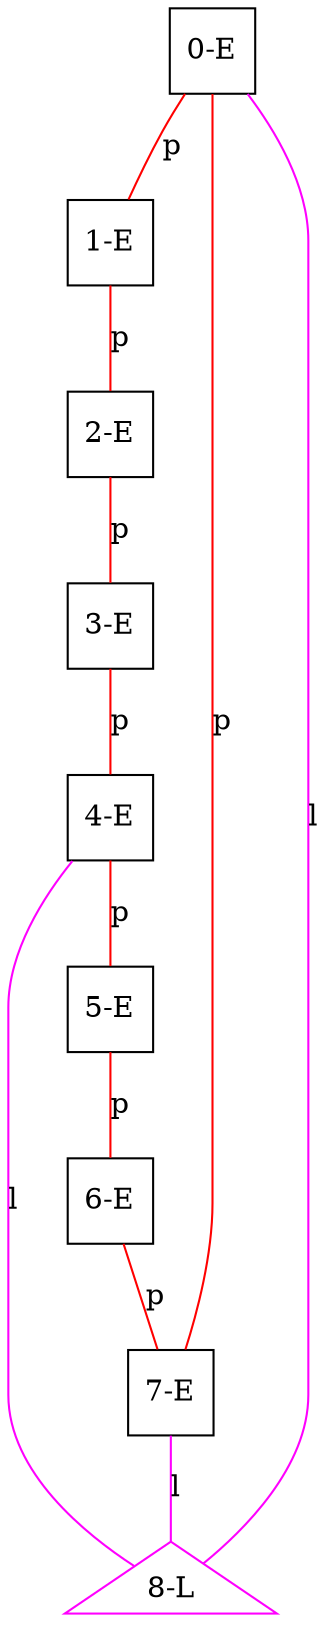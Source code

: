 graph ProteinGraph {
    0 [label="0-E" shape=square color=black];
    1 [label="1-E" shape=square color=black];
    2 [label="2-E" shape=square color=black];
    3 [label="3-E" shape=square color=black];
    4 [label="4-E" shape=square color=black];
    5 [label="5-E" shape=square color=black];
    6 [label="6-E" shape=square color=black];
    7 [label="7-E" shape=square color=black];
    8 [label="8-L" shape=triangle color=magenta];
    0 -- 1 [label="p" color=red];
    0 -- 7 [label="p" color=red];
    0 -- 8 [label="l" color=magenta];
    1 -- 2 [label="p" color=red];
    2 -- 3 [label="p" color=red];
    3 -- 4 [label="p" color=red];
    4 -- 5 [label="p" color=red];
    4 -- 8 [label="l" color=magenta];
    5 -- 6 [label="p" color=red];
    6 -- 7 [label="p" color=red];
    7 -- 8 [label="l" color=magenta];
}
